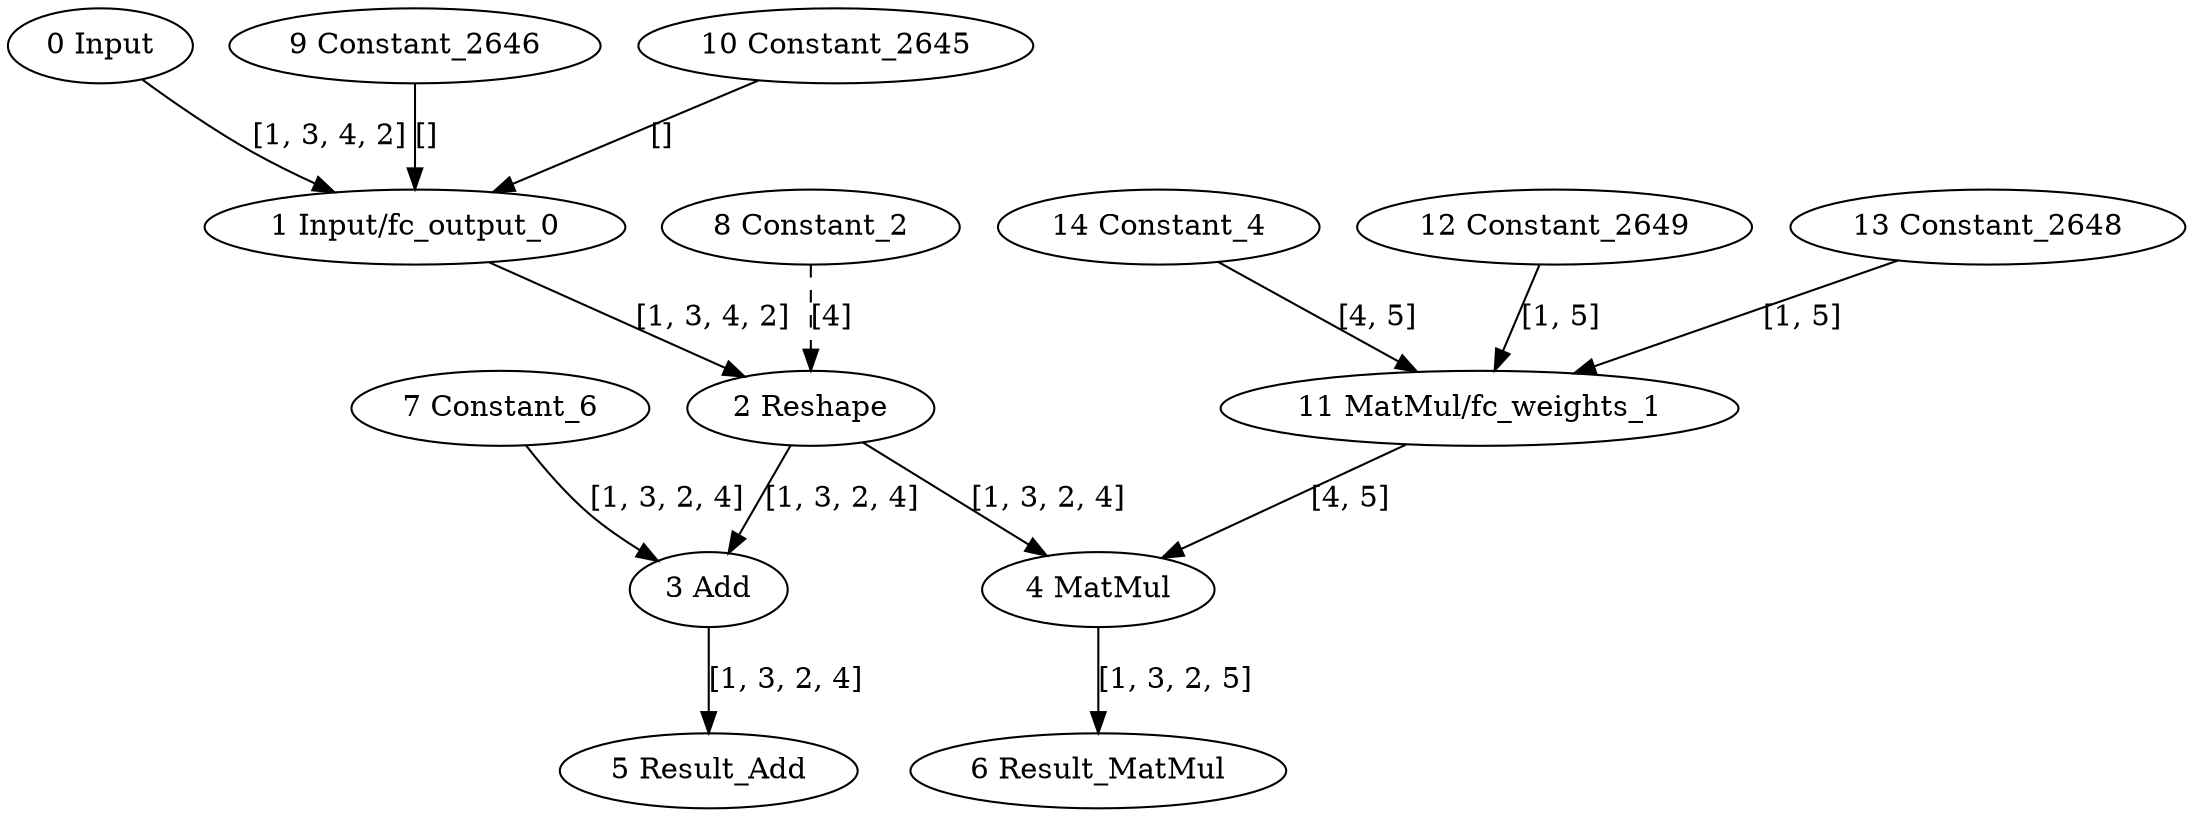 strict digraph  {
"0 Input" [id=0, type=Parameter];
"1 Input/fc_output_0" [id=1, type=FakeConvert];
"2 Reshape" [id=2, type=Reshape];
"3 Add" [id=3, type=Add];
"4 MatMul" [id=4, type=MatMul];
"5 Result_Add" [id=5, type=Result];
"6 Result_MatMul" [id=6, type=Result];
"7 Constant_6" [id=7, type=Constant];
"8 Constant_2" [id=8, type=Constant];
"9 Constant_2646" [id=9, type=Constant];
"10 Constant_2645" [id=10, type=Constant];
"11 MatMul/fc_weights_1" [id=11, type=FakeConvert];
"12 Constant_2649" [id=12, type=Constant];
"13 Constant_2648" [id=13, type=Constant];
"14 Constant_4" [id=14, type=Constant];
"0 Input" -> "1 Input/fc_output_0"  [label="[1, 3, 4, 2]", style=solid];
"1 Input/fc_output_0" -> "2 Reshape"  [label="[1, 3, 4, 2]", style=solid];
"2 Reshape" -> "3 Add"  [label="[1, 3, 2, 4]", style=solid];
"2 Reshape" -> "4 MatMul"  [label="[1, 3, 2, 4]", style=solid];
"3 Add" -> "5 Result_Add"  [label="[1, 3, 2, 4]", style=solid];
"4 MatMul" -> "6 Result_MatMul"  [label="[1, 3, 2, 5]", style=solid];
"7 Constant_6" -> "3 Add"  [label="[1, 3, 2, 4]", style=solid];
"8 Constant_2" -> "2 Reshape"  [label="[4]", style=dashed];
"9 Constant_2646" -> "1 Input/fc_output_0"  [label="[]", style=solid];
"10 Constant_2645" -> "1 Input/fc_output_0"  [label="[]", style=solid];
"11 MatMul/fc_weights_1" -> "4 MatMul"  [label="[4, 5]", style=solid];
"12 Constant_2649" -> "11 MatMul/fc_weights_1"  [label="[1, 5]", style=solid];
"13 Constant_2648" -> "11 MatMul/fc_weights_1"  [label="[1, 5]", style=solid];
"14 Constant_4" -> "11 MatMul/fc_weights_1"  [label="[4, 5]", style=solid];
}
